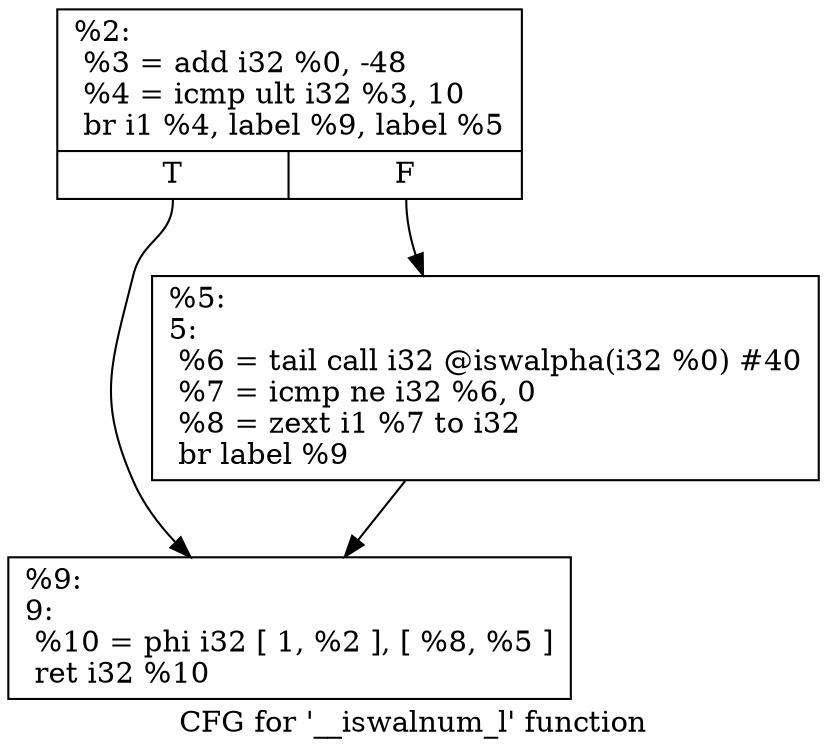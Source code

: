 digraph "CFG for '__iswalnum_l' function" {
	label="CFG for '__iswalnum_l' function";

	Node0x1b58a20 [shape=record,label="{%2:\l  %3 = add i32 %0, -48\l  %4 = icmp ult i32 %3, 10\l  br i1 %4, label %9, label %5\l|{<s0>T|<s1>F}}"];
	Node0x1b58a20:s0 -> Node0x1b58e60;
	Node0x1b58a20:s1 -> Node0x1b58a70;
	Node0x1b58a70 [shape=record,label="{%5:\l5:                                                \l  %6 = tail call i32 @iswalpha(i32 %0) #40\l  %7 = icmp ne i32 %6, 0\l  %8 = zext i1 %7 to i32\l  br label %9\l}"];
	Node0x1b58a70 -> Node0x1b58e60;
	Node0x1b58e60 [shape=record,label="{%9:\l9:                                                \l  %10 = phi i32 [ 1, %2 ], [ %8, %5 ]\l  ret i32 %10\l}"];
}

